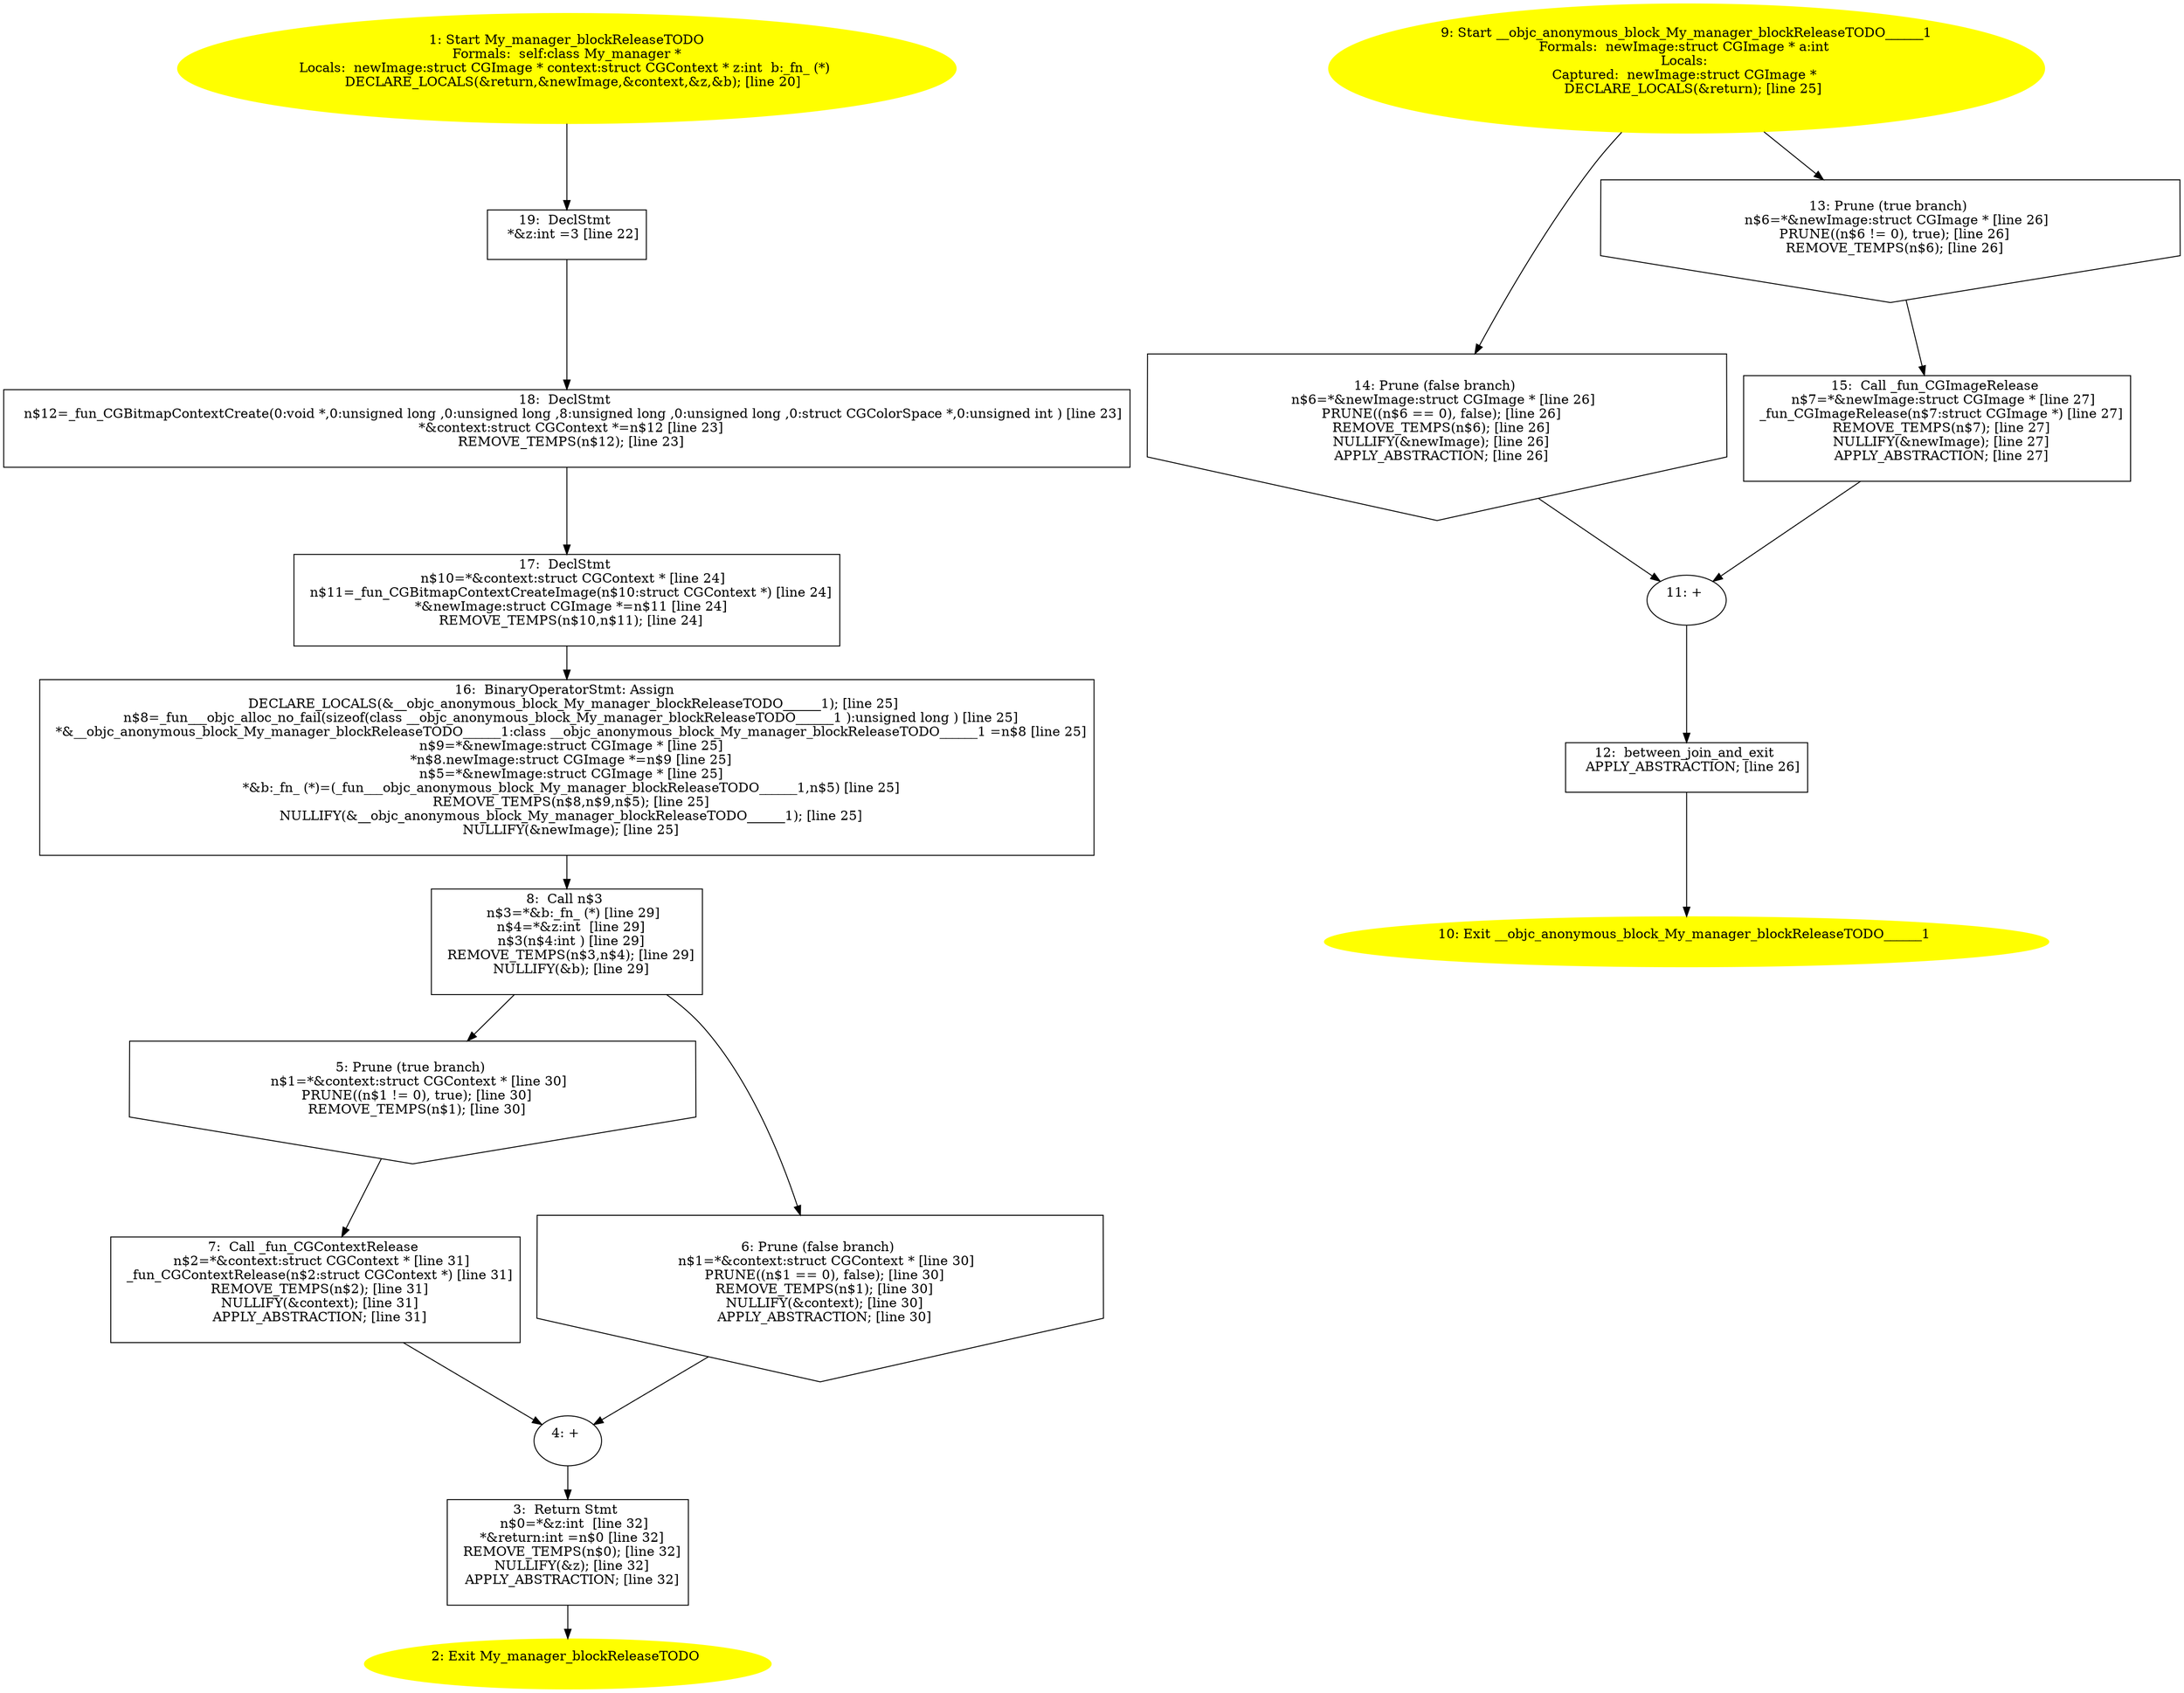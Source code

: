 digraph iCFG {
19 [label="19:  DeclStmt \n   *&z:int =3 [line 22]\n " shape="box"]
	

	 19 -> 18 ;
18 [label="18:  DeclStmt \n   n$12=_fun_CGBitmapContextCreate(0:void *,0:unsigned long ,0:unsigned long ,8:unsigned long ,0:unsigned long ,0:struct CGColorSpace *,0:unsigned int ) [line 23]\n  *&context:struct CGContext *=n$12 [line 23]\n  REMOVE_TEMPS(n$12); [line 23]\n " shape="box"]
	

	 18 -> 17 ;
17 [label="17:  DeclStmt \n   n$10=*&context:struct CGContext * [line 24]\n  n$11=_fun_CGBitmapContextCreateImage(n$10:struct CGContext *) [line 24]\n  *&newImage:struct CGImage *=n$11 [line 24]\n  REMOVE_TEMPS(n$10,n$11); [line 24]\n " shape="box"]
	

	 17 -> 16 ;
16 [label="16:  BinaryOperatorStmt: Assign \n   DECLARE_LOCALS(&__objc_anonymous_block_My_manager_blockReleaseTODO______1); [line 25]\n  n$8=_fun___objc_alloc_no_fail(sizeof(class __objc_anonymous_block_My_manager_blockReleaseTODO______1 ):unsigned long ) [line 25]\n  *&__objc_anonymous_block_My_manager_blockReleaseTODO______1:class __objc_anonymous_block_My_manager_blockReleaseTODO______1 =n$8 [line 25]\n  n$9=*&newImage:struct CGImage * [line 25]\n  *n$8.newImage:struct CGImage *=n$9 [line 25]\n  n$5=*&newImage:struct CGImage * [line 25]\n  *&b:_fn_ (*)=(_fun___objc_anonymous_block_My_manager_blockReleaseTODO______1,n$5) [line 25]\n  REMOVE_TEMPS(n$8,n$9,n$5); [line 25]\n  NULLIFY(&__objc_anonymous_block_My_manager_blockReleaseTODO______1); [line 25]\n  NULLIFY(&newImage); [line 25]\n " shape="box"]
	

	 16 -> 8 ;
15 [label="15:  Call _fun_CGImageRelease \n   n$7=*&newImage:struct CGImage * [line 27]\n  _fun_CGImageRelease(n$7:struct CGImage *) [line 27]\n  REMOVE_TEMPS(n$7); [line 27]\n  NULLIFY(&newImage); [line 27]\n  APPLY_ABSTRACTION; [line 27]\n " shape="box"]
	

	 15 -> 11 ;
14 [label="14: Prune (false branch) \n   n$6=*&newImage:struct CGImage * [line 26]\n  PRUNE((n$6 == 0), false); [line 26]\n  REMOVE_TEMPS(n$6); [line 26]\n  NULLIFY(&newImage); [line 26]\n  APPLY_ABSTRACTION; [line 26]\n " shape="invhouse"]
	

	 14 -> 11 ;
13 [label="13: Prune (true branch) \n   n$6=*&newImage:struct CGImage * [line 26]\n  PRUNE((n$6 != 0), true); [line 26]\n  REMOVE_TEMPS(n$6); [line 26]\n " shape="invhouse"]
	

	 13 -> 15 ;
12 [label="12:  between_join_and_exit \n   APPLY_ABSTRACTION; [line 26]\n " shape="box"]
	

	 12 -> 10 ;
11 [label="11: + \n  " ]
	

	 11 -> 12 ;
10 [label="10: Exit __objc_anonymous_block_My_manager_blockReleaseTODO______1 \n  " color=yellow style=filled]
	

9 [label="9: Start __objc_anonymous_block_My_manager_blockReleaseTODO______1\nFormals:  newImage:struct CGImage * a:int \nLocals: \nCaptured:  newImage:struct CGImage * \n   DECLARE_LOCALS(&return); [line 25]\n " color=yellow style=filled]
	

	 9 -> 13 ;
	 9 -> 14 ;
8 [label="8:  Call n$3 \n   n$3=*&b:_fn_ (*) [line 29]\n  n$4=*&z:int  [line 29]\n  n$3(n$4:int ) [line 29]\n  REMOVE_TEMPS(n$3,n$4); [line 29]\n  NULLIFY(&b); [line 29]\n " shape="box"]
	

	 8 -> 5 ;
	 8 -> 6 ;
7 [label="7:  Call _fun_CGContextRelease \n   n$2=*&context:struct CGContext * [line 31]\n  _fun_CGContextRelease(n$2:struct CGContext *) [line 31]\n  REMOVE_TEMPS(n$2); [line 31]\n  NULLIFY(&context); [line 31]\n  APPLY_ABSTRACTION; [line 31]\n " shape="box"]
	

	 7 -> 4 ;
6 [label="6: Prune (false branch) \n   n$1=*&context:struct CGContext * [line 30]\n  PRUNE((n$1 == 0), false); [line 30]\n  REMOVE_TEMPS(n$1); [line 30]\n  NULLIFY(&context); [line 30]\n  APPLY_ABSTRACTION; [line 30]\n " shape="invhouse"]
	

	 6 -> 4 ;
5 [label="5: Prune (true branch) \n   n$1=*&context:struct CGContext * [line 30]\n  PRUNE((n$1 != 0), true); [line 30]\n  REMOVE_TEMPS(n$1); [line 30]\n " shape="invhouse"]
	

	 5 -> 7 ;
4 [label="4: + \n  " ]
	

	 4 -> 3 ;
3 [label="3:  Return Stmt \n   n$0=*&z:int  [line 32]\n  *&return:int =n$0 [line 32]\n  REMOVE_TEMPS(n$0); [line 32]\n  NULLIFY(&z); [line 32]\n  APPLY_ABSTRACTION; [line 32]\n " shape="box"]
	

	 3 -> 2 ;
2 [label="2: Exit My_manager_blockReleaseTODO \n  " color=yellow style=filled]
	

1 [label="1: Start My_manager_blockReleaseTODO\nFormals:  self:class My_manager *\nLocals:  newImage:struct CGImage * context:struct CGContext * z:int  b:_fn_ (*) \n   DECLARE_LOCALS(&return,&newImage,&context,&z,&b); [line 20]\n " color=yellow style=filled]
	

	 1 -> 19 ;
}
